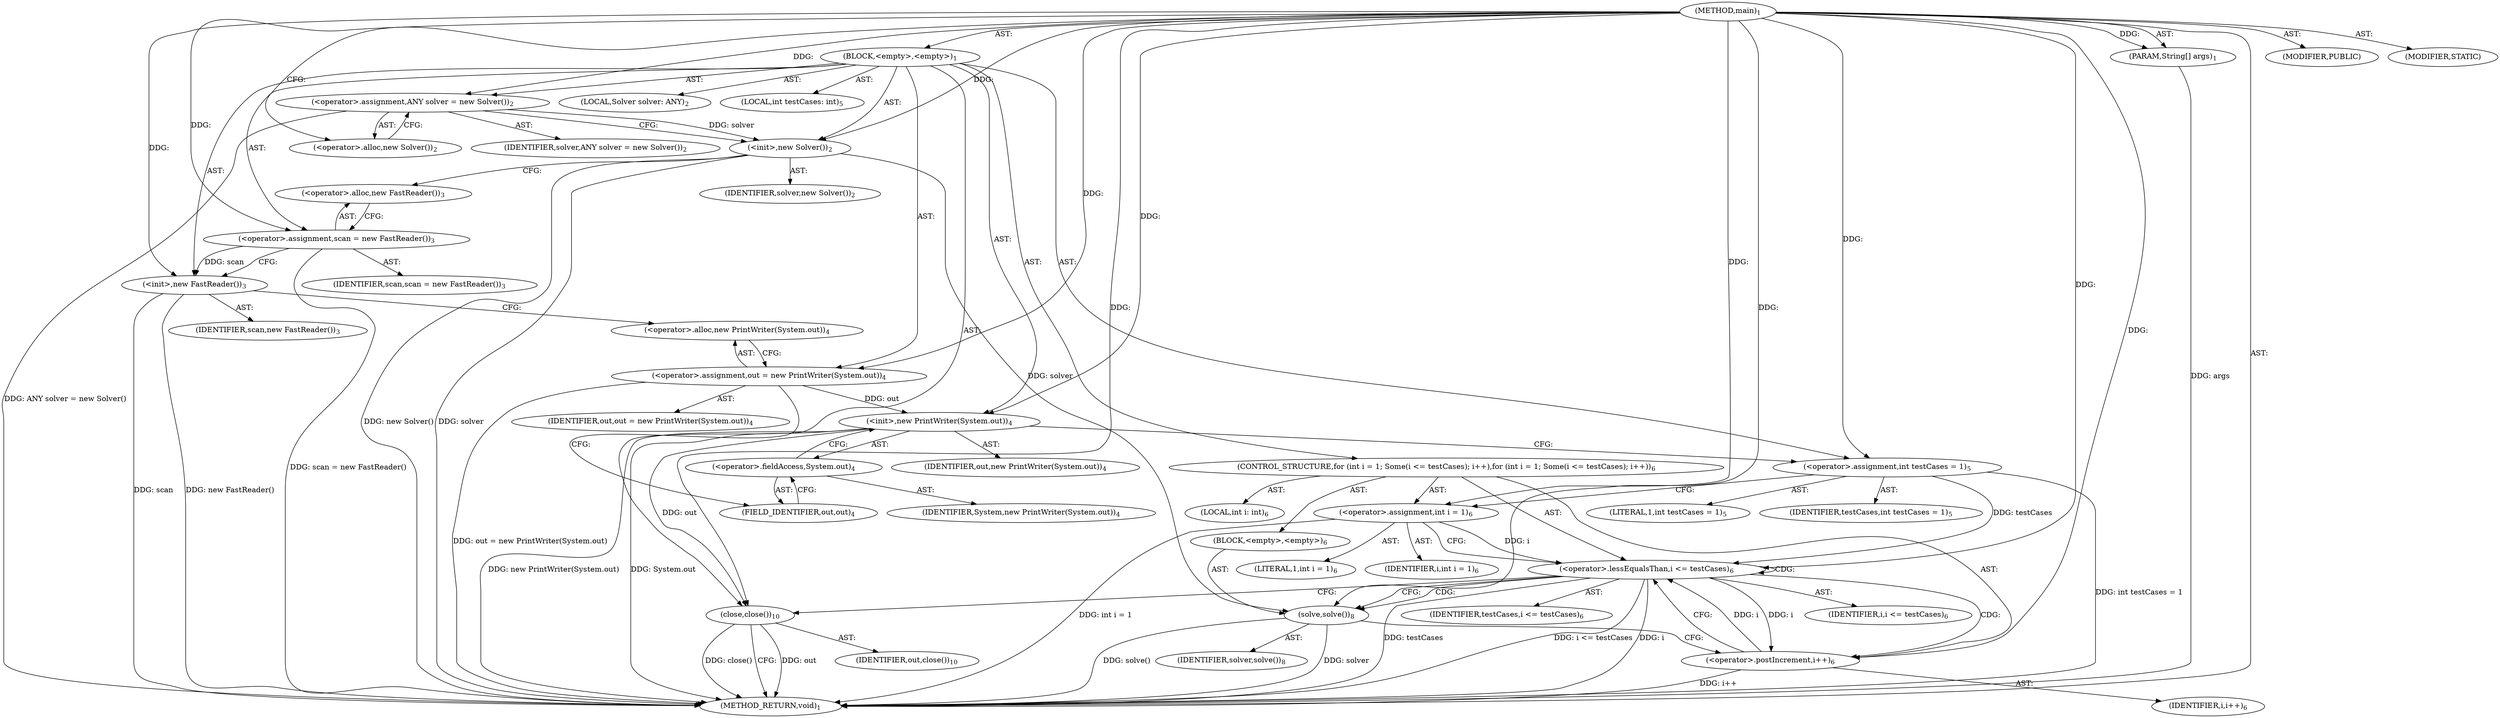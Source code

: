 digraph "main" {  
"19" [label = <(METHOD,main)<SUB>1</SUB>> ]
"20" [label = <(PARAM,String[] args)<SUB>1</SUB>> ]
"21" [label = <(BLOCK,&lt;empty&gt;,&lt;empty&gt;)<SUB>1</SUB>> ]
"4" [label = <(LOCAL,Solver solver: ANY)<SUB>2</SUB>> ]
"22" [label = <(&lt;operator&gt;.assignment,ANY solver = new Solver())<SUB>2</SUB>> ]
"23" [label = <(IDENTIFIER,solver,ANY solver = new Solver())<SUB>2</SUB>> ]
"24" [label = <(&lt;operator&gt;.alloc,new Solver())<SUB>2</SUB>> ]
"25" [label = <(&lt;init&gt;,new Solver())<SUB>2</SUB>> ]
"3" [label = <(IDENTIFIER,solver,new Solver())<SUB>2</SUB>> ]
"26" [label = <(&lt;operator&gt;.assignment,scan = new FastReader())<SUB>3</SUB>> ]
"27" [label = <(IDENTIFIER,scan,scan = new FastReader())<SUB>3</SUB>> ]
"28" [label = <(&lt;operator&gt;.alloc,new FastReader())<SUB>3</SUB>> ]
"29" [label = <(&lt;init&gt;,new FastReader())<SUB>3</SUB>> ]
"30" [label = <(IDENTIFIER,scan,new FastReader())<SUB>3</SUB>> ]
"31" [label = <(&lt;operator&gt;.assignment,out = new PrintWriter(System.out))<SUB>4</SUB>> ]
"32" [label = <(IDENTIFIER,out,out = new PrintWriter(System.out))<SUB>4</SUB>> ]
"33" [label = <(&lt;operator&gt;.alloc,new PrintWriter(System.out))<SUB>4</SUB>> ]
"34" [label = <(&lt;init&gt;,new PrintWriter(System.out))<SUB>4</SUB>> ]
"35" [label = <(IDENTIFIER,out,new PrintWriter(System.out))<SUB>4</SUB>> ]
"36" [label = <(&lt;operator&gt;.fieldAccess,System.out)<SUB>4</SUB>> ]
"37" [label = <(IDENTIFIER,System,new PrintWriter(System.out))<SUB>4</SUB>> ]
"38" [label = <(FIELD_IDENTIFIER,out,out)<SUB>4</SUB>> ]
"39" [label = <(LOCAL,int testCases: int)<SUB>5</SUB>> ]
"40" [label = <(&lt;operator&gt;.assignment,int testCases = 1)<SUB>5</SUB>> ]
"41" [label = <(IDENTIFIER,testCases,int testCases = 1)<SUB>5</SUB>> ]
"42" [label = <(LITERAL,1,int testCases = 1)<SUB>5</SUB>> ]
"43" [label = <(CONTROL_STRUCTURE,for (int i = 1; Some(i &lt;= testCases); i++),for (int i = 1; Some(i &lt;= testCases); i++))<SUB>6</SUB>> ]
"44" [label = <(LOCAL,int i: int)<SUB>6</SUB>> ]
"45" [label = <(&lt;operator&gt;.assignment,int i = 1)<SUB>6</SUB>> ]
"46" [label = <(IDENTIFIER,i,int i = 1)<SUB>6</SUB>> ]
"47" [label = <(LITERAL,1,int i = 1)<SUB>6</SUB>> ]
"48" [label = <(&lt;operator&gt;.lessEqualsThan,i &lt;= testCases)<SUB>6</SUB>> ]
"49" [label = <(IDENTIFIER,i,i &lt;= testCases)<SUB>6</SUB>> ]
"50" [label = <(IDENTIFIER,testCases,i &lt;= testCases)<SUB>6</SUB>> ]
"51" [label = <(&lt;operator&gt;.postIncrement,i++)<SUB>6</SUB>> ]
"52" [label = <(IDENTIFIER,i,i++)<SUB>6</SUB>> ]
"53" [label = <(BLOCK,&lt;empty&gt;,&lt;empty&gt;)<SUB>6</SUB>> ]
"54" [label = <(solve,solve())<SUB>8</SUB>> ]
"55" [label = <(IDENTIFIER,solver,solve())<SUB>8</SUB>> ]
"56" [label = <(close,close())<SUB>10</SUB>> ]
"57" [label = <(IDENTIFIER,out,close())<SUB>10</SUB>> ]
"58" [label = <(MODIFIER,PUBLIC)> ]
"59" [label = <(MODIFIER,STATIC)> ]
"60" [label = <(METHOD_RETURN,void)<SUB>1</SUB>> ]
  "19" -> "20"  [ label = "AST: "] 
  "19" -> "21"  [ label = "AST: "] 
  "19" -> "58"  [ label = "AST: "] 
  "19" -> "59"  [ label = "AST: "] 
  "19" -> "60"  [ label = "AST: "] 
  "21" -> "4"  [ label = "AST: "] 
  "21" -> "22"  [ label = "AST: "] 
  "21" -> "25"  [ label = "AST: "] 
  "21" -> "26"  [ label = "AST: "] 
  "21" -> "29"  [ label = "AST: "] 
  "21" -> "31"  [ label = "AST: "] 
  "21" -> "34"  [ label = "AST: "] 
  "21" -> "39"  [ label = "AST: "] 
  "21" -> "40"  [ label = "AST: "] 
  "21" -> "43"  [ label = "AST: "] 
  "21" -> "56"  [ label = "AST: "] 
  "22" -> "23"  [ label = "AST: "] 
  "22" -> "24"  [ label = "AST: "] 
  "25" -> "3"  [ label = "AST: "] 
  "26" -> "27"  [ label = "AST: "] 
  "26" -> "28"  [ label = "AST: "] 
  "29" -> "30"  [ label = "AST: "] 
  "31" -> "32"  [ label = "AST: "] 
  "31" -> "33"  [ label = "AST: "] 
  "34" -> "35"  [ label = "AST: "] 
  "34" -> "36"  [ label = "AST: "] 
  "36" -> "37"  [ label = "AST: "] 
  "36" -> "38"  [ label = "AST: "] 
  "40" -> "41"  [ label = "AST: "] 
  "40" -> "42"  [ label = "AST: "] 
  "43" -> "44"  [ label = "AST: "] 
  "43" -> "45"  [ label = "AST: "] 
  "43" -> "48"  [ label = "AST: "] 
  "43" -> "51"  [ label = "AST: "] 
  "43" -> "53"  [ label = "AST: "] 
  "45" -> "46"  [ label = "AST: "] 
  "45" -> "47"  [ label = "AST: "] 
  "48" -> "49"  [ label = "AST: "] 
  "48" -> "50"  [ label = "AST: "] 
  "51" -> "52"  [ label = "AST: "] 
  "53" -> "54"  [ label = "AST: "] 
  "54" -> "55"  [ label = "AST: "] 
  "56" -> "57"  [ label = "AST: "] 
  "22" -> "25"  [ label = "CFG: "] 
  "25" -> "28"  [ label = "CFG: "] 
  "26" -> "29"  [ label = "CFG: "] 
  "29" -> "33"  [ label = "CFG: "] 
  "31" -> "38"  [ label = "CFG: "] 
  "34" -> "40"  [ label = "CFG: "] 
  "40" -> "45"  [ label = "CFG: "] 
  "56" -> "60"  [ label = "CFG: "] 
  "24" -> "22"  [ label = "CFG: "] 
  "28" -> "26"  [ label = "CFG: "] 
  "33" -> "31"  [ label = "CFG: "] 
  "36" -> "34"  [ label = "CFG: "] 
  "45" -> "48"  [ label = "CFG: "] 
  "48" -> "54"  [ label = "CFG: "] 
  "48" -> "56"  [ label = "CFG: "] 
  "51" -> "48"  [ label = "CFG: "] 
  "38" -> "36"  [ label = "CFG: "] 
  "54" -> "51"  [ label = "CFG: "] 
  "19" -> "24"  [ label = "CFG: "] 
  "20" -> "60"  [ label = "DDG: args"] 
  "22" -> "60"  [ label = "DDG: ANY solver = new Solver()"] 
  "25" -> "60"  [ label = "DDG: solver"] 
  "25" -> "60"  [ label = "DDG: new Solver()"] 
  "26" -> "60"  [ label = "DDG: scan = new FastReader()"] 
  "29" -> "60"  [ label = "DDG: scan"] 
  "29" -> "60"  [ label = "DDG: new FastReader()"] 
  "31" -> "60"  [ label = "DDG: out = new PrintWriter(System.out)"] 
  "34" -> "60"  [ label = "DDG: System.out"] 
  "34" -> "60"  [ label = "DDG: new PrintWriter(System.out)"] 
  "40" -> "60"  [ label = "DDG: int testCases = 1"] 
  "45" -> "60"  [ label = "DDG: int i = 1"] 
  "48" -> "60"  [ label = "DDG: i"] 
  "48" -> "60"  [ label = "DDG: testCases"] 
  "48" -> "60"  [ label = "DDG: i &lt;= testCases"] 
  "56" -> "60"  [ label = "DDG: out"] 
  "56" -> "60"  [ label = "DDG: close()"] 
  "54" -> "60"  [ label = "DDG: solver"] 
  "54" -> "60"  [ label = "DDG: solve()"] 
  "51" -> "60"  [ label = "DDG: i++"] 
  "19" -> "20"  [ label = "DDG: "] 
  "19" -> "22"  [ label = "DDG: "] 
  "19" -> "26"  [ label = "DDG: "] 
  "19" -> "31"  [ label = "DDG: "] 
  "19" -> "40"  [ label = "DDG: "] 
  "22" -> "25"  [ label = "DDG: solver"] 
  "19" -> "25"  [ label = "DDG: "] 
  "26" -> "29"  [ label = "DDG: scan"] 
  "19" -> "29"  [ label = "DDG: "] 
  "31" -> "34"  [ label = "DDG: out"] 
  "19" -> "34"  [ label = "DDG: "] 
  "19" -> "45"  [ label = "DDG: "] 
  "34" -> "56"  [ label = "DDG: out"] 
  "19" -> "56"  [ label = "DDG: "] 
  "45" -> "48"  [ label = "DDG: i"] 
  "51" -> "48"  [ label = "DDG: i"] 
  "19" -> "48"  [ label = "DDG: "] 
  "40" -> "48"  [ label = "DDG: testCases"] 
  "48" -> "51"  [ label = "DDG: i"] 
  "19" -> "51"  [ label = "DDG: "] 
  "25" -> "54"  [ label = "DDG: solver"] 
  "19" -> "54"  [ label = "DDG: "] 
  "48" -> "48"  [ label = "CDG: "] 
  "48" -> "51"  [ label = "CDG: "] 
  "48" -> "54"  [ label = "CDG: "] 
}
